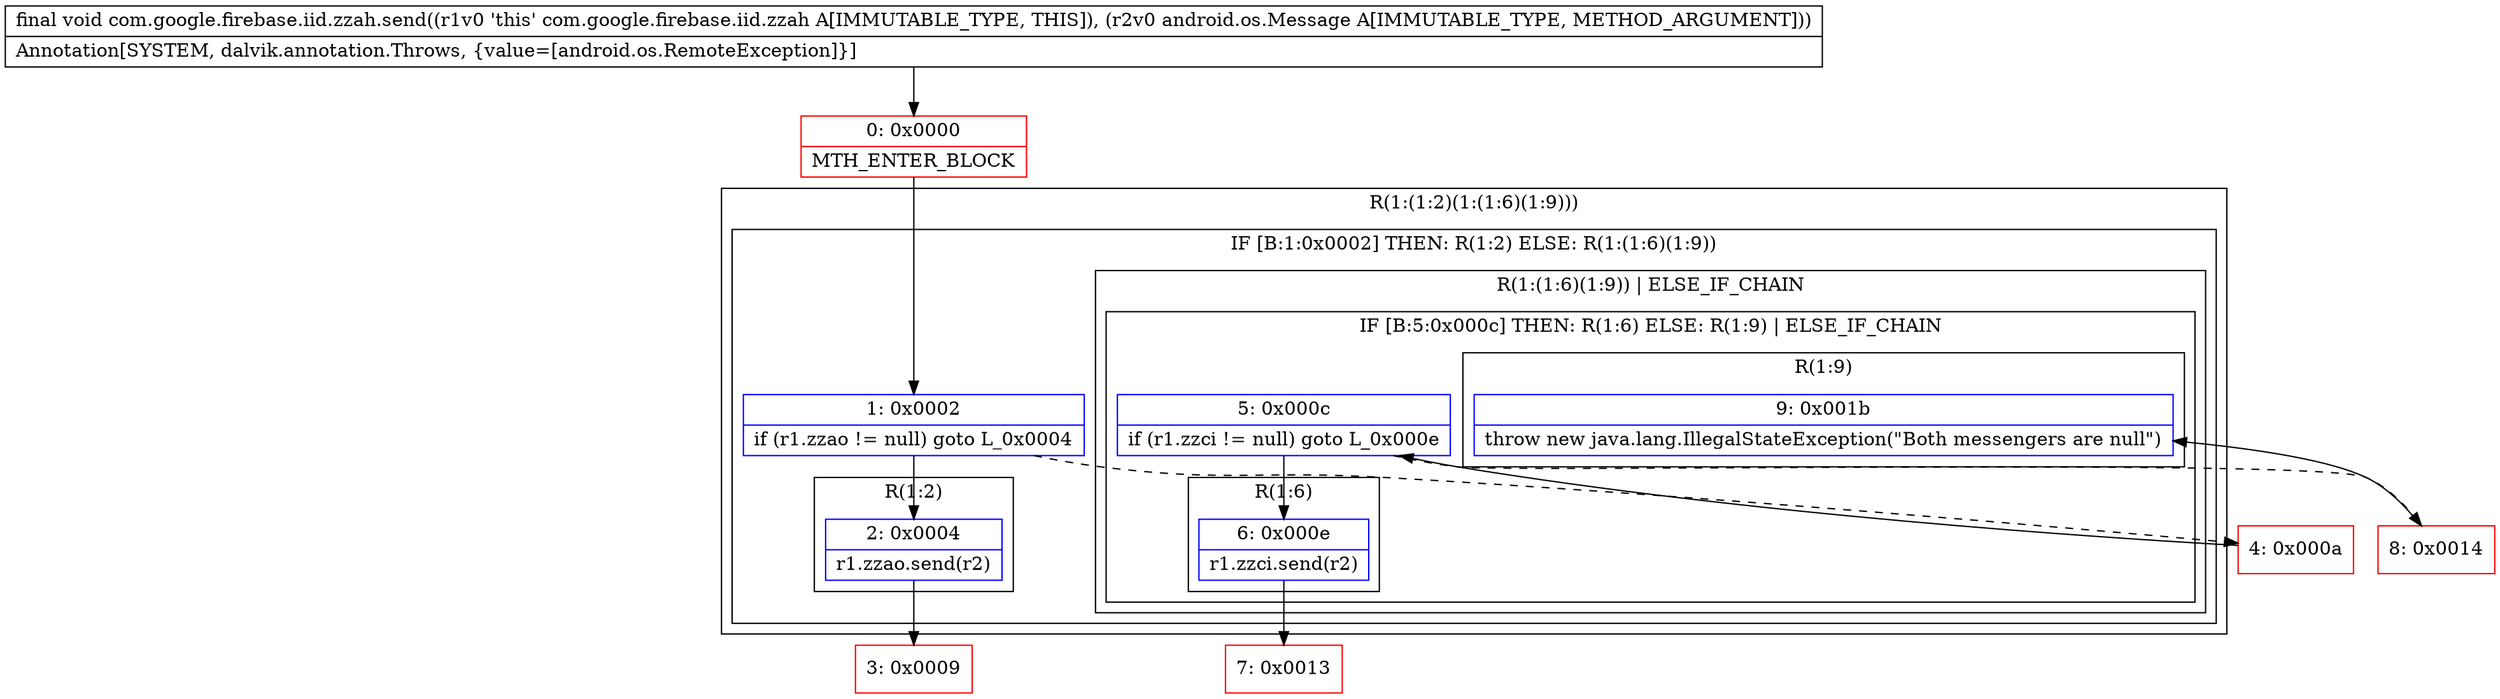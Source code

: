digraph "CFG forcom.google.firebase.iid.zzah.send(Landroid\/os\/Message;)V" {
subgraph cluster_Region_1877205658 {
label = "R(1:(1:2)(1:(1:6)(1:9)))";
node [shape=record,color=blue];
subgraph cluster_IfRegion_1008410152 {
label = "IF [B:1:0x0002] THEN: R(1:2) ELSE: R(1:(1:6)(1:9))";
node [shape=record,color=blue];
Node_1 [shape=record,label="{1\:\ 0x0002|if (r1.zzao != null) goto L_0x0004\l}"];
subgraph cluster_Region_1365006864 {
label = "R(1:2)";
node [shape=record,color=blue];
Node_2 [shape=record,label="{2\:\ 0x0004|r1.zzao.send(r2)\l}"];
}
subgraph cluster_Region_951378183 {
label = "R(1:(1:6)(1:9)) | ELSE_IF_CHAIN\l";
node [shape=record,color=blue];
subgraph cluster_IfRegion_1219703737 {
label = "IF [B:5:0x000c] THEN: R(1:6) ELSE: R(1:9) | ELSE_IF_CHAIN\l";
node [shape=record,color=blue];
Node_5 [shape=record,label="{5\:\ 0x000c|if (r1.zzci != null) goto L_0x000e\l}"];
subgraph cluster_Region_750620377 {
label = "R(1:6)";
node [shape=record,color=blue];
Node_6 [shape=record,label="{6\:\ 0x000e|r1.zzci.send(r2)\l}"];
}
subgraph cluster_Region_528665988 {
label = "R(1:9)";
node [shape=record,color=blue];
Node_9 [shape=record,label="{9\:\ 0x001b|throw new java.lang.IllegalStateException(\"Both messengers are null\")\l}"];
}
}
}
}
}
Node_0 [shape=record,color=red,label="{0\:\ 0x0000|MTH_ENTER_BLOCK\l}"];
Node_3 [shape=record,color=red,label="{3\:\ 0x0009}"];
Node_4 [shape=record,color=red,label="{4\:\ 0x000a}"];
Node_7 [shape=record,color=red,label="{7\:\ 0x0013}"];
Node_8 [shape=record,color=red,label="{8\:\ 0x0014}"];
MethodNode[shape=record,label="{final void com.google.firebase.iid.zzah.send((r1v0 'this' com.google.firebase.iid.zzah A[IMMUTABLE_TYPE, THIS]), (r2v0 android.os.Message A[IMMUTABLE_TYPE, METHOD_ARGUMENT]))  | Annotation[SYSTEM, dalvik.annotation.Throws, \{value=[android.os.RemoteException]\}]\l}"];
MethodNode -> Node_0;
Node_1 -> Node_2;
Node_1 -> Node_4[style=dashed];
Node_2 -> Node_3;
Node_5 -> Node_6;
Node_5 -> Node_8[style=dashed];
Node_6 -> Node_7;
Node_0 -> Node_1;
Node_4 -> Node_5;
Node_8 -> Node_9;
}

